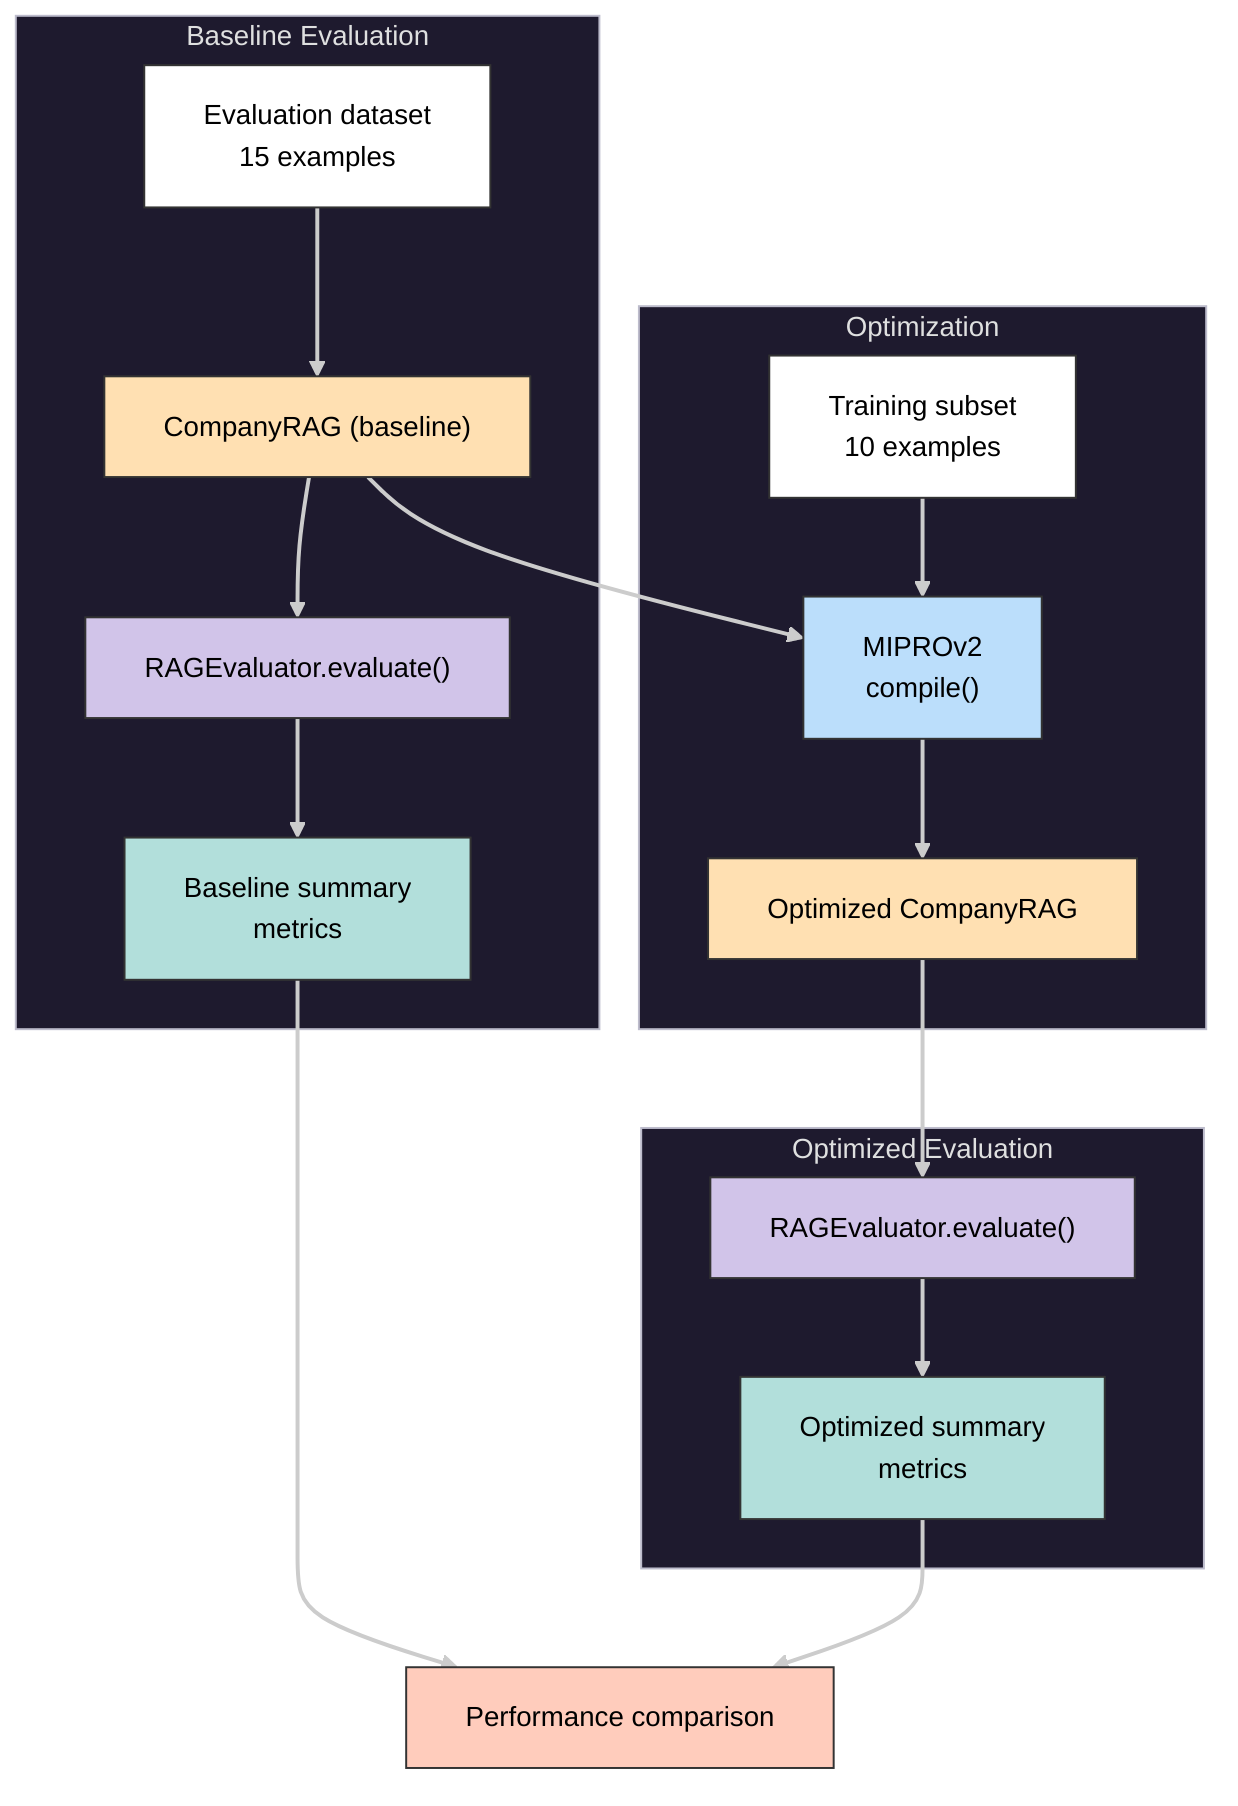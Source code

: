 ---
config:
  theme: redux-dark
---
flowchart TD
  subgraph "Baseline Evaluation"
    Q["Evaluation dataset<br>15 examples"]
    Q --> BaselineRAG["CompanyRAG (baseline)"]
    BaselineRAG --> EvalBase["RAGEvaluator.evaluate()"]
    EvalBase --> BaseSum["Baseline summary<br>metrics"]
  end
  subgraph "Optimization"
    Trainset["Training subset<br>10 examples"]
    BaselineRAG --> Optim["MIPROv2<br>compile()"]
    Trainset --> Optim
    Optim --> OptRAG["Optimized CompanyRAG"]
  end
  subgraph "Optimized Evaluation"
    OptRAG --> EvalOpt["RAGEvaluator.evaluate()"]
    EvalOpt --> OptSum["Optimized summary<br>metrics"]
  end
  BaseSum --> Compare["Performance comparison"]
  OptSum --> Compare
  classDef setup       fill:#FFECB3,stroke:#333,stroke-width:1px,color:#000
  classDef define      fill:#F5F5F5,stroke:#333,stroke-width:1px,color:#000
  classDef data        fill:#FFFFFF,stroke:#333,stroke-width:1px,color:#000
  classDef model       fill:#FFE0B2,stroke:#333,stroke-width:1px,color:#000
  classDef evaluation  fill:#D1C4E9,stroke:#333,stroke-width:1px,color:#000
  classDef optimization fill:#BBDEFB,stroke:#333,stroke-width:1px,color:#000
  classDef summary     fill:#B2DFDB,stroke:#333,stroke-width:1px,color:#000
  classDef compare     fill:#FFCCBC,stroke:#333,stroke-width:1px,color:#000
  class S1,S2 setup
  class D1,D2,D3,D4,D5,D6 define
  class Q,Trainset data
  class BaselineRAG,OptRAG model
  class EvalBase,EvalOpt evaluation
  class Optim optimization
  class BaseSum,OptSum summary
  class Compare compare